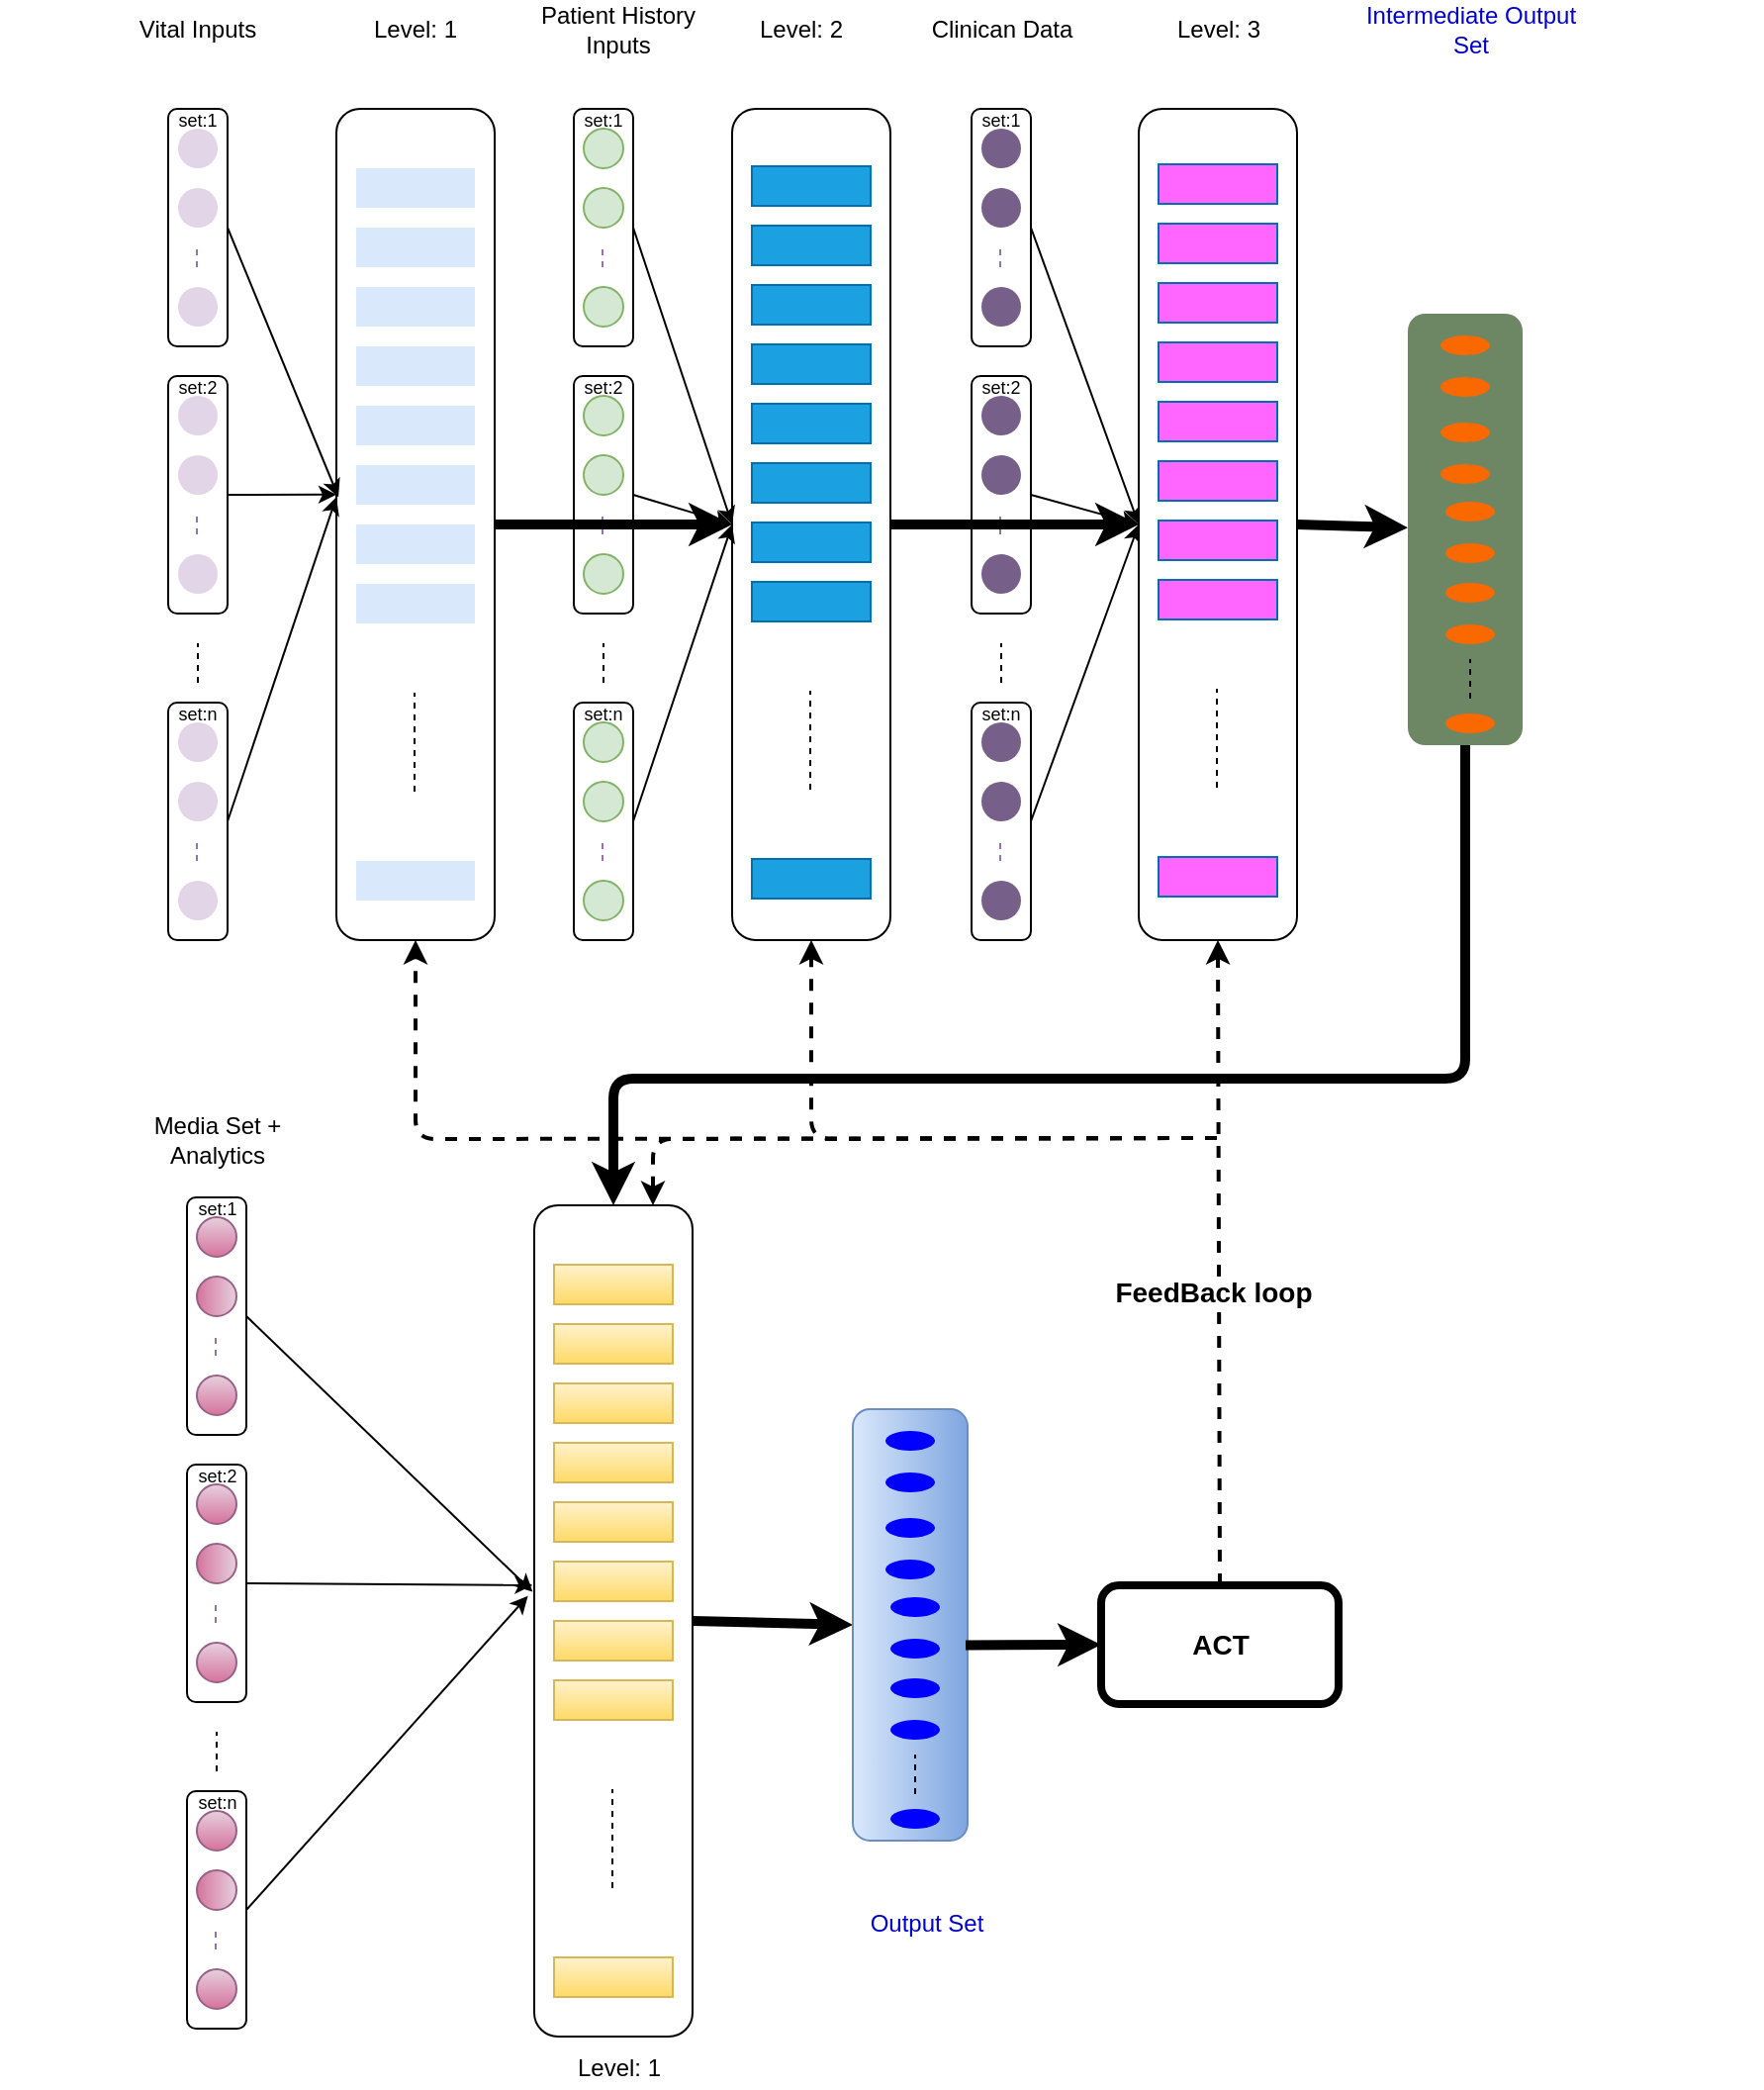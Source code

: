 <mxfile version="11.1.2" type="github"><diagram id="Q8PVnjtqNiiM21kBwYhI" name="Page-1"><mxGraphModel dx="2080" dy="985" grid="1" gridSize="10" guides="1" tooltips="1" connect="1" arrows="1" fold="1" page="1" pageScale="1" pageWidth="850" pageHeight="1100" math="0" shadow="0"><root><mxCell id="0"/><mxCell id="1" parent="0"/><mxCell id="SWEch98VDfbvVn5p0L-L-8" value="" style="group" parent="1" vertex="1" connectable="0"><mxGeometry x="-25" y="110" width="120" height="100" as="geometry"/></mxCell><mxCell id="SWEch98VDfbvVn5p0L-L-7" value="" style="rounded=1;whiteSpace=wrap;html=1;rotation=90;" parent="SWEch98VDfbvVn5p0L-L-8" vertex="1"><mxGeometry y="35" width="120" height="30" as="geometry"/></mxCell><mxCell id="SWEch98VDfbvVn5p0L-L-1" value="" style="ellipse;whiteSpace=wrap;html=1;aspect=fixed;fillColor=#e1d5e7;strokeColor=none;" parent="SWEch98VDfbvVn5p0L-L-8" vertex="1"><mxGeometry x="50" width="20" height="20" as="geometry"/></mxCell><mxCell id="SWEch98VDfbvVn5p0L-L-4" value="" style="ellipse;whiteSpace=wrap;html=1;aspect=fixed;direction=south;fillColor=#e1d5e7;strokeColor=none;" parent="SWEch98VDfbvVn5p0L-L-8" vertex="1"><mxGeometry x="50" y="30" width="20" height="20" as="geometry"/></mxCell><mxCell id="SWEch98VDfbvVn5p0L-L-5" value="" style="ellipse;whiteSpace=wrap;html=1;aspect=fixed;fillColor=#e1d5e7;strokeColor=none;" parent="SWEch98VDfbvVn5p0L-L-8" vertex="1"><mxGeometry x="50" y="80" width="20" height="20" as="geometry"/></mxCell><mxCell id="SWEch98VDfbvVn5p0L-L-6" value="" style="endArrow=none;dashed=1;html=1;fillColor=#e1d5e7;strokeColor=#9673a6;" parent="SWEch98VDfbvVn5p0L-L-8" edge="1"><mxGeometry width="50" height="50" relative="1" as="geometry"><mxPoint x="59.5" y="70" as="sourcePoint"/><mxPoint x="59.5" y="60" as="targetPoint"/></mxGeometry></mxCell><mxCell id="SWEch98VDfbvVn5p0L-L-9" value="" style="group" parent="1" vertex="1" connectable="0"><mxGeometry x="-25" y="245" width="120" height="100" as="geometry"/></mxCell><mxCell id="SWEch98VDfbvVn5p0L-L-10" value="" style="rounded=1;whiteSpace=wrap;html=1;rotation=90;" parent="SWEch98VDfbvVn5p0L-L-9" vertex="1"><mxGeometry y="35" width="120" height="30" as="geometry"/></mxCell><mxCell id="SWEch98VDfbvVn5p0L-L-11" value="" style="ellipse;whiteSpace=wrap;html=1;aspect=fixed;fillColor=#e1d5e7;strokeColor=none;" parent="SWEch98VDfbvVn5p0L-L-9" vertex="1"><mxGeometry x="50" width="20" height="20" as="geometry"/></mxCell><mxCell id="SWEch98VDfbvVn5p0L-L-12" value="" style="ellipse;whiteSpace=wrap;html=1;aspect=fixed;direction=south;fillColor=#e1d5e7;strokeColor=none;" parent="SWEch98VDfbvVn5p0L-L-9" vertex="1"><mxGeometry x="50" y="30" width="20" height="20" as="geometry"/></mxCell><mxCell id="SWEch98VDfbvVn5p0L-L-13" value="" style="ellipse;whiteSpace=wrap;html=1;aspect=fixed;fillColor=#e1d5e7;strokeColor=none;" parent="SWEch98VDfbvVn5p0L-L-9" vertex="1"><mxGeometry x="50" y="80" width="20" height="20" as="geometry"/></mxCell><mxCell id="SWEch98VDfbvVn5p0L-L-14" value="" style="endArrow=none;dashed=1;html=1;fillColor=#e1d5e7;strokeColor=#9673a6;" parent="SWEch98VDfbvVn5p0L-L-9" edge="1"><mxGeometry width="50" height="50" relative="1" as="geometry"><mxPoint x="59.5" y="70" as="sourcePoint"/><mxPoint x="59.5" y="60" as="targetPoint"/></mxGeometry></mxCell><mxCell id="SWEch98VDfbvVn5p0L-L-15" value="" style="group" parent="1" vertex="1" connectable="0"><mxGeometry x="-25" y="410" width="120" height="100" as="geometry"/></mxCell><mxCell id="SWEch98VDfbvVn5p0L-L-16" value="" style="rounded=1;whiteSpace=wrap;html=1;rotation=90;" parent="SWEch98VDfbvVn5p0L-L-15" vertex="1"><mxGeometry y="35" width="120" height="30" as="geometry"/></mxCell><mxCell id="SWEch98VDfbvVn5p0L-L-17" value="" style="ellipse;whiteSpace=wrap;html=1;aspect=fixed;fillColor=#e1d5e7;strokeColor=none;" parent="SWEch98VDfbvVn5p0L-L-15" vertex="1"><mxGeometry x="50" width="20" height="20" as="geometry"/></mxCell><mxCell id="SWEch98VDfbvVn5p0L-L-18" value="" style="ellipse;whiteSpace=wrap;html=1;aspect=fixed;direction=south;fillColor=#e1d5e7;strokeColor=none;" parent="SWEch98VDfbvVn5p0L-L-15" vertex="1"><mxGeometry x="50" y="30" width="20" height="20" as="geometry"/></mxCell><mxCell id="SWEch98VDfbvVn5p0L-L-19" value="" style="ellipse;whiteSpace=wrap;html=1;aspect=fixed;fillColor=#e1d5e7;strokeColor=none;" parent="SWEch98VDfbvVn5p0L-L-15" vertex="1"><mxGeometry x="50" y="80" width="20" height="20" as="geometry"/></mxCell><mxCell id="SWEch98VDfbvVn5p0L-L-20" value="" style="endArrow=none;dashed=1;html=1;fillColor=#e1d5e7;strokeColor=#9673a6;" parent="SWEch98VDfbvVn5p0L-L-15" edge="1"><mxGeometry width="50" height="50" relative="1" as="geometry"><mxPoint x="59.5" y="70" as="sourcePoint"/><mxPoint x="59.5" y="60" as="targetPoint"/></mxGeometry></mxCell><mxCell id="SWEch98VDfbvVn5p0L-L-32" value="&lt;font style=&quot;font-size: 9px&quot;&gt;set:n&lt;/font&gt;" style="text;html=1;strokeColor=none;fillColor=none;align=center;verticalAlign=middle;whiteSpace=wrap;rounded=0;" parent="SWEch98VDfbvVn5p0L-L-15" vertex="1"><mxGeometry x="55" y="-10" width="10" height="10" as="geometry"/></mxCell><mxCell id="SWEch98VDfbvVn5p0L-L-21" value="" style="endArrow=none;dashed=1;html=1;" parent="1" edge="1"><mxGeometry width="50" height="50" relative="1" as="geometry"><mxPoint x="35" y="390" as="sourcePoint"/><mxPoint x="35" y="370" as="targetPoint"/></mxGeometry></mxCell><mxCell id="SWEch98VDfbvVn5p0L-L-22" value="Vital Inputs" style="text;html=1;strokeColor=none;fillColor=none;align=center;verticalAlign=middle;whiteSpace=wrap;rounded=0;" parent="1" vertex="1"><mxGeometry y="50" width="70" height="20" as="geometry"/></mxCell><mxCell id="SWEch98VDfbvVn5p0L-L-24" value="&lt;font style=&quot;font-size: 9px&quot;&gt;set:1&lt;/font&gt;" style="text;html=1;strokeColor=none;fillColor=none;align=center;verticalAlign=middle;whiteSpace=wrap;rounded=0;" parent="1" vertex="1"><mxGeometry x="30" y="100" width="10" height="10" as="geometry"/></mxCell><mxCell id="SWEch98VDfbvVn5p0L-L-25" value="&lt;font style=&quot;font-size: 9px&quot;&gt;set:2&lt;/font&gt;" style="text;html=1;strokeColor=none;fillColor=none;align=center;verticalAlign=middle;whiteSpace=wrap;rounded=0;" parent="1" vertex="1"><mxGeometry x="30" y="235" width="10" height="10" as="geometry"/></mxCell><mxCell id="SWEch98VDfbvVn5p0L-L-35" value="Level: 1" style="text;html=1;strokeColor=none;fillColor=none;align=center;verticalAlign=middle;whiteSpace=wrap;rounded=0;" parent="1" vertex="1"><mxGeometry x="110" y="50" width="70" height="20" as="geometry"/></mxCell><mxCell id="SWEch98VDfbvVn5p0L-L-58" value="" style="group" parent="1" vertex="1" connectable="0"><mxGeometry x="-65" y="130" width="420" height="380" as="geometry"/></mxCell><mxCell id="skee3l27E7uvlEKbi9-L-24" value="" style="group" vertex="1" connectable="0" parent="SWEch98VDfbvVn5p0L-L-58"><mxGeometry x="245" y="-30" width="120" height="410" as="geometry"/></mxCell><mxCell id="skee3l27E7uvlEKbi9-L-5" value="" style="rounded=1;whiteSpace=wrap;html=1;rotation=90;" vertex="1" parent="skee3l27E7uvlEKbi9-L-24"><mxGeometry y="45" width="120" height="30" as="geometry"/></mxCell><mxCell id="skee3l27E7uvlEKbi9-L-6" value="" style="ellipse;whiteSpace=wrap;html=1;aspect=fixed;fillColor=#d5e8d4;strokeColor=#82b366;" vertex="1" parent="skee3l27E7uvlEKbi9-L-24"><mxGeometry x="50" y="10" width="20" height="20" as="geometry"/></mxCell><mxCell id="skee3l27E7uvlEKbi9-L-7" value="" style="ellipse;whiteSpace=wrap;html=1;aspect=fixed;direction=south;fillColor=#d5e8d4;strokeColor=#82b366;" vertex="1" parent="skee3l27E7uvlEKbi9-L-24"><mxGeometry x="50" y="40" width="20" height="20" as="geometry"/></mxCell><mxCell id="skee3l27E7uvlEKbi9-L-8" value="" style="ellipse;whiteSpace=wrap;html=1;aspect=fixed;fillColor=#d5e8d4;strokeColor=#82b366;" vertex="1" parent="skee3l27E7uvlEKbi9-L-24"><mxGeometry x="50" y="90" width="20" height="20" as="geometry"/></mxCell><mxCell id="skee3l27E7uvlEKbi9-L-9" value="" style="endArrow=none;dashed=1;html=1;fillColor=#e1d5e7;strokeColor=#9673a6;" edge="1" parent="skee3l27E7uvlEKbi9-L-24"><mxGeometry width="50" height="50" relative="1" as="geometry"><mxPoint x="59.5" y="80" as="sourcePoint"/><mxPoint x="59.5" y="70" as="targetPoint"/></mxGeometry></mxCell><mxCell id="skee3l27E7uvlEKbi9-L-10" value="" style="rounded=1;whiteSpace=wrap;html=1;rotation=90;" vertex="1" parent="skee3l27E7uvlEKbi9-L-24"><mxGeometry y="180" width="120" height="30" as="geometry"/></mxCell><mxCell id="skee3l27E7uvlEKbi9-L-11" value="" style="ellipse;whiteSpace=wrap;html=1;aspect=fixed;fillColor=#d5e8d4;strokeColor=#82b366;" vertex="1" parent="skee3l27E7uvlEKbi9-L-24"><mxGeometry x="50" y="145" width="20" height="20" as="geometry"/></mxCell><mxCell id="skee3l27E7uvlEKbi9-L-12" value="" style="ellipse;whiteSpace=wrap;html=1;aspect=fixed;direction=south;fillColor=#d5e8d4;strokeColor=#82b366;" vertex="1" parent="skee3l27E7uvlEKbi9-L-24"><mxGeometry x="50" y="175" width="20" height="20" as="geometry"/></mxCell><mxCell id="skee3l27E7uvlEKbi9-L-13" value="" style="ellipse;whiteSpace=wrap;html=1;aspect=fixed;fillColor=#d5e8d4;strokeColor=#82b366;" vertex="1" parent="skee3l27E7uvlEKbi9-L-24"><mxGeometry x="50" y="225" width="20" height="20" as="geometry"/></mxCell><mxCell id="skee3l27E7uvlEKbi9-L-14" value="" style="endArrow=none;dashed=1;html=1;fillColor=#e1d5e7;strokeColor=#9673a6;" edge="1" parent="skee3l27E7uvlEKbi9-L-24"><mxGeometry width="50" height="50" relative="1" as="geometry"><mxPoint x="59.5" y="215" as="sourcePoint"/><mxPoint x="59.5" y="205" as="targetPoint"/></mxGeometry></mxCell><mxCell id="skee3l27E7uvlEKbi9-L-15" value="" style="rounded=1;whiteSpace=wrap;html=1;rotation=90;" vertex="1" parent="skee3l27E7uvlEKbi9-L-24"><mxGeometry y="345" width="120" height="30" as="geometry"/></mxCell><mxCell id="skee3l27E7uvlEKbi9-L-16" value="" style="ellipse;whiteSpace=wrap;html=1;aspect=fixed;fillColor=#d5e8d4;strokeColor=#82b366;" vertex="1" parent="skee3l27E7uvlEKbi9-L-24"><mxGeometry x="50" y="310" width="20" height="20" as="geometry"/></mxCell><mxCell id="skee3l27E7uvlEKbi9-L-17" value="" style="ellipse;whiteSpace=wrap;html=1;aspect=fixed;direction=south;fillColor=#d5e8d4;strokeColor=#82b366;" vertex="1" parent="skee3l27E7uvlEKbi9-L-24"><mxGeometry x="50" y="340" width="20" height="20" as="geometry"/></mxCell><mxCell id="skee3l27E7uvlEKbi9-L-18" value="" style="ellipse;whiteSpace=wrap;html=1;aspect=fixed;fillColor=#d5e8d4;strokeColor=#82b366;" vertex="1" parent="skee3l27E7uvlEKbi9-L-24"><mxGeometry x="50" y="390" width="20" height="20" as="geometry"/></mxCell><mxCell id="skee3l27E7uvlEKbi9-L-19" value="" style="endArrow=none;dashed=1;html=1;fillColor=#e1d5e7;strokeColor=#9673a6;" edge="1" parent="skee3l27E7uvlEKbi9-L-24"><mxGeometry width="50" height="50" relative="1" as="geometry"><mxPoint x="59.5" y="380" as="sourcePoint"/><mxPoint x="59.5" y="370" as="targetPoint"/></mxGeometry></mxCell><mxCell id="skee3l27E7uvlEKbi9-L-20" value="&lt;font style=&quot;font-size: 9px&quot;&gt;set:n&lt;/font&gt;" style="text;html=1;strokeColor=none;fillColor=none;align=center;verticalAlign=middle;whiteSpace=wrap;rounded=0;" vertex="1" parent="skee3l27E7uvlEKbi9-L-24"><mxGeometry x="55" y="300" width="10" height="10" as="geometry"/></mxCell><mxCell id="skee3l27E7uvlEKbi9-L-21" value="" style="endArrow=none;dashed=1;html=1;" edge="1" parent="skee3l27E7uvlEKbi9-L-24"><mxGeometry width="50" height="50" relative="1" as="geometry"><mxPoint x="60" y="290" as="sourcePoint"/><mxPoint x="60" y="270" as="targetPoint"/></mxGeometry></mxCell><mxCell id="skee3l27E7uvlEKbi9-L-22" value="&lt;font style=&quot;font-size: 9px&quot;&gt;set:1&lt;/font&gt;" style="text;html=1;strokeColor=none;fillColor=none;align=center;verticalAlign=middle;whiteSpace=wrap;rounded=0;" vertex="1" parent="skee3l27E7uvlEKbi9-L-24"><mxGeometry x="55" width="10" height="10" as="geometry"/></mxCell><mxCell id="skee3l27E7uvlEKbi9-L-23" value="&lt;font style=&quot;font-size: 9px&quot;&gt;set:2&lt;/font&gt;" style="text;html=1;strokeColor=none;fillColor=none;align=center;verticalAlign=middle;whiteSpace=wrap;rounded=0;" vertex="1" parent="skee3l27E7uvlEKbi9-L-24"><mxGeometry x="55" y="135" width="10" height="10" as="geometry"/></mxCell><mxCell id="skee3l27E7uvlEKbi9-L-61" value="" style="group" vertex="1" connectable="0" parent="SWEch98VDfbvVn5p0L-L-58"><mxGeometry width="420" height="370" as="geometry"/></mxCell><mxCell id="SWEch98VDfbvVn5p0L-L-33" value="" style="rounded=1;whiteSpace=wrap;html=1;rotation=-90;" parent="skee3l27E7uvlEKbi9-L-61" vertex="1"><mxGeometry y="140" width="420" height="80" as="geometry"/></mxCell><mxCell id="SWEch98VDfbvVn5p0L-L-36" value="" style="rounded=0;whiteSpace=wrap;html=1;fillColor=#dae8fc;strokeColor=none;" parent="skee3l27E7uvlEKbi9-L-61" vertex="1"><mxGeometry x="180" width="60" height="20" as="geometry"/></mxCell><mxCell id="SWEch98VDfbvVn5p0L-L-39" value="" style="rounded=0;whiteSpace=wrap;html=1;fillColor=#dae8fc;strokeColor=none;" parent="skee3l27E7uvlEKbi9-L-61" vertex="1"><mxGeometry x="180" y="30" width="60" height="20" as="geometry"/></mxCell><mxCell id="SWEch98VDfbvVn5p0L-L-47" value="" style="rounded=0;whiteSpace=wrap;html=1;fillColor=#dae8fc;strokeColor=none;" parent="skee3l27E7uvlEKbi9-L-61" vertex="1"><mxGeometry x="180" y="60" width="60" height="20" as="geometry"/></mxCell><mxCell id="SWEch98VDfbvVn5p0L-L-48" value="" style="rounded=0;whiteSpace=wrap;html=1;fillColor=#dae8fc;strokeColor=none;" parent="skee3l27E7uvlEKbi9-L-61" vertex="1"><mxGeometry x="180" y="90" width="60" height="20" as="geometry"/></mxCell><mxCell id="SWEch98VDfbvVn5p0L-L-49" value="" style="rounded=0;whiteSpace=wrap;html=1;fillColor=#dae8fc;strokeColor=none;" parent="skee3l27E7uvlEKbi9-L-61" vertex="1"><mxGeometry x="180" y="120" width="60" height="20" as="geometry"/></mxCell><mxCell id="SWEch98VDfbvVn5p0L-L-50" value="" style="rounded=0;whiteSpace=wrap;html=1;fillColor=#dae8fc;strokeColor=none;" parent="skee3l27E7uvlEKbi9-L-61" vertex="1"><mxGeometry x="180" y="150" width="60" height="20" as="geometry"/></mxCell><mxCell id="SWEch98VDfbvVn5p0L-L-51" value="" style="rounded=0;whiteSpace=wrap;html=1;fillColor=#dae8fc;strokeColor=none;" parent="skee3l27E7uvlEKbi9-L-61" vertex="1"><mxGeometry x="180" y="180" width="60" height="20" as="geometry"/></mxCell><mxCell id="SWEch98VDfbvVn5p0L-L-52" value="" style="rounded=0;whiteSpace=wrap;html=1;fillColor=#dae8fc;strokeColor=none;" parent="skee3l27E7uvlEKbi9-L-61" vertex="1"><mxGeometry x="180" y="210" width="60" height="20" as="geometry"/></mxCell><mxCell id="SWEch98VDfbvVn5p0L-L-53" value="" style="rounded=0;whiteSpace=wrap;html=1;fillColor=#dae8fc;strokeColor=none;" parent="skee3l27E7uvlEKbi9-L-61" vertex="1"><mxGeometry x="180" y="350" width="60" height="20" as="geometry"/></mxCell><mxCell id="SWEch98VDfbvVn5p0L-L-57" value="" style="endArrow=none;dashed=1;html=1;" parent="skee3l27E7uvlEKbi9-L-61" edge="1"><mxGeometry width="50" height="50" relative="1" as="geometry"><mxPoint x="209.5" y="315" as="sourcePoint"/><mxPoint x="209.5" y="265" as="targetPoint"/></mxGeometry></mxCell><mxCell id="skee3l27E7uvlEKbi9-L-2" style="rounded=0;orthogonalLoop=1;jettySize=auto;html=1;exitX=0.5;exitY=0;exitDx=0;exitDy=0;entryX=0.533;entryY=0.013;entryDx=0;entryDy=0;entryPerimeter=0;" edge="1" parent="1" source="SWEch98VDfbvVn5p0L-L-7" target="SWEch98VDfbvVn5p0L-L-33"><mxGeometry relative="1" as="geometry"/></mxCell><mxCell id="skee3l27E7uvlEKbi9-L-3" value="" style="endArrow=classic;html=1;exitX=0.5;exitY=0;exitDx=0;exitDy=0;entryX=0.536;entryY=0;entryDx=0;entryDy=0;entryPerimeter=0;" edge="1" parent="1" source="SWEch98VDfbvVn5p0L-L-10" target="SWEch98VDfbvVn5p0L-L-33"><mxGeometry width="50" height="50" relative="1" as="geometry"><mxPoint x="-65" y="590" as="sourcePoint"/><mxPoint x="-15" y="540" as="targetPoint"/></mxGeometry></mxCell><mxCell id="skee3l27E7uvlEKbi9-L-4" value="" style="endArrow=classic;html=1;exitX=0.5;exitY=0;exitDx=0;exitDy=0;entryX=0.533;entryY=0;entryDx=0;entryDy=0;entryPerimeter=0;" edge="1" parent="1" source="SWEch98VDfbvVn5p0L-L-16" target="SWEch98VDfbvVn5p0L-L-33"><mxGeometry width="50" height="50" relative="1" as="geometry"><mxPoint x="-65" y="590" as="sourcePoint"/><mxPoint x="-15" y="540" as="targetPoint"/></mxGeometry></mxCell><mxCell id="skee3l27E7uvlEKbi9-L-25" value="Patient History Inputs" style="text;html=1;strokeColor=none;fillColor=none;align=center;verticalAlign=middle;whiteSpace=wrap;rounded=0;" vertex="1" parent="1"><mxGeometry x="190" y="50" width="115" height="20" as="geometry"/></mxCell><mxCell id="skee3l27E7uvlEKbi9-L-62" value="" style="group" vertex="1" connectable="0" parent="1"><mxGeometry x="135" y="129" width="420" height="381" as="geometry"/></mxCell><mxCell id="skee3l27E7uvlEKbi9-L-63" value="" style="rounded=1;whiteSpace=wrap;html=1;rotation=-90;" vertex="1" parent="skee3l27E7uvlEKbi9-L-62"><mxGeometry y="141" width="420" height="80" as="geometry"/></mxCell><mxCell id="skee3l27E7uvlEKbi9-L-64" value="" style="rounded=0;whiteSpace=wrap;html=1;fillColor=#1ba1e2;strokeColor=#006EAF;fontColor=#ffffff;" vertex="1" parent="skee3l27E7uvlEKbi9-L-62"><mxGeometry x="180" width="60" height="20" as="geometry"/></mxCell><mxCell id="skee3l27E7uvlEKbi9-L-65" value="" style="rounded=0;whiteSpace=wrap;html=1;fillColor=#1ba1e2;strokeColor=#006EAF;fontColor=#ffffff;" vertex="1" parent="skee3l27E7uvlEKbi9-L-62"><mxGeometry x="180" y="30" width="60" height="20" as="geometry"/></mxCell><mxCell id="skee3l27E7uvlEKbi9-L-66" value="" style="rounded=0;whiteSpace=wrap;html=1;fillColor=#1ba1e2;strokeColor=#006EAF;fontColor=#ffffff;" vertex="1" parent="skee3l27E7uvlEKbi9-L-62"><mxGeometry x="180" y="60" width="60" height="20" as="geometry"/></mxCell><mxCell id="skee3l27E7uvlEKbi9-L-67" value="" style="rounded=0;whiteSpace=wrap;html=1;fillColor=#1ba1e2;strokeColor=#006EAF;fontColor=#ffffff;" vertex="1" parent="skee3l27E7uvlEKbi9-L-62"><mxGeometry x="180" y="90" width="60" height="20" as="geometry"/></mxCell><mxCell id="skee3l27E7uvlEKbi9-L-68" value="" style="rounded=0;whiteSpace=wrap;html=1;fillColor=#1ba1e2;strokeColor=#006EAF;fontColor=#ffffff;" vertex="1" parent="skee3l27E7uvlEKbi9-L-62"><mxGeometry x="180" y="120" width="60" height="20" as="geometry"/></mxCell><mxCell id="skee3l27E7uvlEKbi9-L-69" value="" style="rounded=0;whiteSpace=wrap;html=1;fillColor=#1ba1e2;strokeColor=#006EAF;fontColor=#ffffff;" vertex="1" parent="skee3l27E7uvlEKbi9-L-62"><mxGeometry x="180" y="150" width="60" height="20" as="geometry"/></mxCell><mxCell id="skee3l27E7uvlEKbi9-L-70" value="" style="rounded=0;whiteSpace=wrap;html=1;fillColor=#1ba1e2;strokeColor=#006EAF;fontColor=#ffffff;" vertex="1" parent="skee3l27E7uvlEKbi9-L-62"><mxGeometry x="180" y="180" width="60" height="20" as="geometry"/></mxCell><mxCell id="skee3l27E7uvlEKbi9-L-71" value="" style="rounded=0;whiteSpace=wrap;html=1;fillColor=#1ba1e2;strokeColor=#006EAF;fontColor=#ffffff;" vertex="1" parent="skee3l27E7uvlEKbi9-L-62"><mxGeometry x="180" y="210" width="60" height="20" as="geometry"/></mxCell><mxCell id="skee3l27E7uvlEKbi9-L-72" value="" style="rounded=0;whiteSpace=wrap;html=1;fillColor=#1ba1e2;strokeColor=#006EAF;fontColor=#ffffff;" vertex="1" parent="skee3l27E7uvlEKbi9-L-62"><mxGeometry x="180" y="350" width="60" height="20" as="geometry"/></mxCell><mxCell id="skee3l27E7uvlEKbi9-L-73" value="" style="endArrow=none;dashed=1;html=1;" edge="1" parent="skee3l27E7uvlEKbi9-L-62"><mxGeometry width="50" height="50" relative="1" as="geometry"><mxPoint x="209.5" y="315" as="sourcePoint"/><mxPoint x="209.5" y="265" as="targetPoint"/></mxGeometry></mxCell><mxCell id="skee3l27E7uvlEKbi9-L-145" value="" style="group" vertex="1" connectable="0" parent="skee3l27E7uvlEKbi9-L-62"><mxGeometry x="246" y="-29" width="120" height="410" as="geometry"/></mxCell><mxCell id="skee3l27E7uvlEKbi9-L-146" value="" style="rounded=1;whiteSpace=wrap;html=1;rotation=90;" vertex="1" parent="skee3l27E7uvlEKbi9-L-145"><mxGeometry y="45" width="120" height="30" as="geometry"/></mxCell><mxCell id="skee3l27E7uvlEKbi9-L-147" value="" style="ellipse;whiteSpace=wrap;html=1;aspect=fixed;fillColor=#76608a;strokeColor=none;fontColor=#ffffff;" vertex="1" parent="skee3l27E7uvlEKbi9-L-145"><mxGeometry x="50" y="10" width="20" height="20" as="geometry"/></mxCell><mxCell id="skee3l27E7uvlEKbi9-L-148" value="" style="ellipse;whiteSpace=wrap;html=1;aspect=fixed;direction=south;fillColor=#76608a;strokeColor=none;fontColor=#ffffff;" vertex="1" parent="skee3l27E7uvlEKbi9-L-145"><mxGeometry x="50" y="40" width="20" height="20" as="geometry"/></mxCell><mxCell id="skee3l27E7uvlEKbi9-L-149" value="" style="ellipse;whiteSpace=wrap;html=1;aspect=fixed;fillColor=#76608a;strokeColor=none;fontColor=#ffffff;" vertex="1" parent="skee3l27E7uvlEKbi9-L-145"><mxGeometry x="50" y="90" width="20" height="20" as="geometry"/></mxCell><mxCell id="skee3l27E7uvlEKbi9-L-150" value="" style="endArrow=none;dashed=1;html=1;fillColor=#e1d5e7;strokeColor=#9673a6;" edge="1" parent="skee3l27E7uvlEKbi9-L-145"><mxGeometry width="50" height="50" relative="1" as="geometry"><mxPoint x="59.5" y="80" as="sourcePoint"/><mxPoint x="59.5" y="70" as="targetPoint"/></mxGeometry></mxCell><mxCell id="skee3l27E7uvlEKbi9-L-151" value="" style="rounded=1;whiteSpace=wrap;html=1;rotation=90;" vertex="1" parent="skee3l27E7uvlEKbi9-L-145"><mxGeometry y="180" width="120" height="30" as="geometry"/></mxCell><mxCell id="skee3l27E7uvlEKbi9-L-152" value="" style="ellipse;whiteSpace=wrap;html=1;aspect=fixed;fillColor=#76608a;strokeColor=none;fontColor=#ffffff;" vertex="1" parent="skee3l27E7uvlEKbi9-L-145"><mxGeometry x="50" y="145" width="20" height="20" as="geometry"/></mxCell><mxCell id="skee3l27E7uvlEKbi9-L-153" value="" style="ellipse;whiteSpace=wrap;html=1;aspect=fixed;direction=south;fillColor=#76608a;strokeColor=none;fontColor=#ffffff;" vertex="1" parent="skee3l27E7uvlEKbi9-L-145"><mxGeometry x="50" y="175" width="20" height="20" as="geometry"/></mxCell><mxCell id="skee3l27E7uvlEKbi9-L-154" value="" style="ellipse;whiteSpace=wrap;html=1;aspect=fixed;fillColor=#76608a;strokeColor=none;fontColor=#ffffff;" vertex="1" parent="skee3l27E7uvlEKbi9-L-145"><mxGeometry x="50" y="225" width="20" height="20" as="geometry"/></mxCell><mxCell id="skee3l27E7uvlEKbi9-L-155" value="" style="endArrow=none;dashed=1;html=1;fillColor=#e1d5e7;strokeColor=#9673a6;" edge="1" parent="skee3l27E7uvlEKbi9-L-145"><mxGeometry width="50" height="50" relative="1" as="geometry"><mxPoint x="59.5" y="215" as="sourcePoint"/><mxPoint x="59.5" y="205" as="targetPoint"/></mxGeometry></mxCell><mxCell id="skee3l27E7uvlEKbi9-L-156" value="" style="rounded=1;whiteSpace=wrap;html=1;rotation=90;" vertex="1" parent="skee3l27E7uvlEKbi9-L-145"><mxGeometry y="345" width="120" height="30" as="geometry"/></mxCell><mxCell id="skee3l27E7uvlEKbi9-L-157" value="" style="ellipse;whiteSpace=wrap;html=1;aspect=fixed;fillColor=#76608a;strokeColor=none;fontColor=#ffffff;" vertex="1" parent="skee3l27E7uvlEKbi9-L-145"><mxGeometry x="50" y="310" width="20" height="20" as="geometry"/></mxCell><mxCell id="skee3l27E7uvlEKbi9-L-158" value="" style="ellipse;whiteSpace=wrap;html=1;aspect=fixed;direction=south;fillColor=#76608a;strokeColor=none;fontColor=#ffffff;" vertex="1" parent="skee3l27E7uvlEKbi9-L-145"><mxGeometry x="50" y="340" width="20" height="20" as="geometry"/></mxCell><mxCell id="skee3l27E7uvlEKbi9-L-159" value="" style="ellipse;whiteSpace=wrap;html=1;aspect=fixed;fillColor=#76608a;strokeColor=none;fontColor=#ffffff;" vertex="1" parent="skee3l27E7uvlEKbi9-L-145"><mxGeometry x="50" y="390" width="20" height="20" as="geometry"/></mxCell><mxCell id="skee3l27E7uvlEKbi9-L-160" value="" style="endArrow=none;dashed=1;html=1;fillColor=#e1d5e7;strokeColor=#9673a6;" edge="1" parent="skee3l27E7uvlEKbi9-L-145"><mxGeometry width="50" height="50" relative="1" as="geometry"><mxPoint x="59.5" y="380" as="sourcePoint"/><mxPoint x="59.5" y="370" as="targetPoint"/></mxGeometry></mxCell><mxCell id="skee3l27E7uvlEKbi9-L-161" value="&lt;font style=&quot;font-size: 9px&quot;&gt;set:n&lt;/font&gt;" style="text;html=1;strokeColor=none;fillColor=none;align=center;verticalAlign=middle;whiteSpace=wrap;rounded=0;" vertex="1" parent="skee3l27E7uvlEKbi9-L-145"><mxGeometry x="55" y="300" width="10" height="10" as="geometry"/></mxCell><mxCell id="skee3l27E7uvlEKbi9-L-162" value="" style="endArrow=none;dashed=1;html=1;" edge="1" parent="skee3l27E7uvlEKbi9-L-145"><mxGeometry width="50" height="50" relative="1" as="geometry"><mxPoint x="60" y="290" as="sourcePoint"/><mxPoint x="60" y="270" as="targetPoint"/></mxGeometry></mxCell><mxCell id="skee3l27E7uvlEKbi9-L-163" value="&lt;font style=&quot;font-size: 9px&quot;&gt;set:1&lt;/font&gt;" style="text;html=1;strokeColor=none;fillColor=none;align=center;verticalAlign=middle;whiteSpace=wrap;rounded=0;" vertex="1" parent="skee3l27E7uvlEKbi9-L-145"><mxGeometry x="55" width="10" height="10" as="geometry"/></mxCell><mxCell id="skee3l27E7uvlEKbi9-L-164" value="&lt;font style=&quot;font-size: 9px&quot;&gt;set:2&lt;/font&gt;" style="text;html=1;strokeColor=none;fillColor=none;align=center;verticalAlign=middle;whiteSpace=wrap;rounded=0;" vertex="1" parent="skee3l27E7uvlEKbi9-L-145"><mxGeometry x="55" y="135" width="10" height="10" as="geometry"/></mxCell><mxCell id="skee3l27E7uvlEKbi9-L-74" value="" style="endArrow=classic;html=1;exitX=0.5;exitY=1;exitDx=0;exitDy=0;entryX=0.5;entryY=0;entryDx=0;entryDy=0;strokeWidth=5;" edge="1" parent="1" source="SWEch98VDfbvVn5p0L-L-33" target="skee3l27E7uvlEKbi9-L-63"><mxGeometry width="50" height="50" relative="1" as="geometry"><mxPoint x="-35" y="590" as="sourcePoint"/><mxPoint x="15" y="540" as="targetPoint"/></mxGeometry></mxCell><mxCell id="skee3l27E7uvlEKbi9-L-75" value="" style="endArrow=classic;html=1;strokeWidth=1;exitX=0.5;exitY=0;exitDx=0;exitDy=0;entryX=0.5;entryY=0;entryDx=0;entryDy=0;" edge="1" parent="1" source="skee3l27E7uvlEKbi9-L-5" target="skee3l27E7uvlEKbi9-L-63"><mxGeometry width="50" height="50" relative="1" as="geometry"><mxPoint x="-35" y="590" as="sourcePoint"/><mxPoint x="15" y="540" as="targetPoint"/></mxGeometry></mxCell><mxCell id="skee3l27E7uvlEKbi9-L-76" value="" style="endArrow=classic;html=1;strokeWidth=1;exitX=0.5;exitY=0;exitDx=0;exitDy=0;entryX=0.5;entryY=0;entryDx=0;entryDy=0;" edge="1" parent="1" source="skee3l27E7uvlEKbi9-L-10" target="skee3l27E7uvlEKbi9-L-63"><mxGeometry width="50" height="50" relative="1" as="geometry"><mxPoint x="-35" y="590" as="sourcePoint"/><mxPoint x="15" y="540" as="targetPoint"/></mxGeometry></mxCell><mxCell id="skee3l27E7uvlEKbi9-L-77" value="" style="endArrow=classic;html=1;strokeWidth=1;exitX=0.5;exitY=0;exitDx=0;exitDy=0;entryX=0.5;entryY=0;entryDx=0;entryDy=0;" edge="1" parent="1" source="skee3l27E7uvlEKbi9-L-15" target="skee3l27E7uvlEKbi9-L-63"><mxGeometry width="50" height="50" relative="1" as="geometry"><mxPoint x="-35" y="590" as="sourcePoint"/><mxPoint x="15" y="540" as="targetPoint"/></mxGeometry></mxCell><mxCell id="skee3l27E7uvlEKbi9-L-78" value="Level: 2" style="text;html=1;strokeColor=none;fillColor=none;align=center;verticalAlign=middle;whiteSpace=wrap;rounded=0;" vertex="1" parent="1"><mxGeometry x="305" y="50" width="70" height="20" as="geometry"/></mxCell><mxCell id="skee3l27E7uvlEKbi9-L-165" value="Clinican Data" style="text;html=1;strokeColor=none;fillColor=none;align=center;verticalAlign=middle;whiteSpace=wrap;rounded=0;" vertex="1" parent="1"><mxGeometry x="383.5" y="50" width="115" height="20" as="geometry"/></mxCell><mxCell id="skee3l27E7uvlEKbi9-L-167" value="&lt;font color=&quot;#0000cc&quot;&gt;Intermediate Output Set&lt;/font&gt;" style="text;html=1;strokeColor=none;fillColor=none;align=center;verticalAlign=middle;whiteSpace=wrap;rounded=0;" vertex="1" parent="1"><mxGeometry x="620.5" y="50" width="115" height="20" as="geometry"/></mxCell><mxCell id="skee3l27E7uvlEKbi9-L-169" value="" style="endArrow=classic;html=1;strokeWidth=1;exitX=0.5;exitY=0;exitDx=0;exitDy=0;entryX=0.5;entryY=0;entryDx=0;entryDy=0;" edge="1" parent="1" source="skee3l27E7uvlEKbi9-L-146" target="skee3l27E7uvlEKbi9-L-311"><mxGeometry width="50" height="50" relative="1" as="geometry"><mxPoint x="-35" y="590" as="sourcePoint"/><mxPoint x="15" y="540" as="targetPoint"/></mxGeometry></mxCell><mxCell id="skee3l27E7uvlEKbi9-L-170" value="" style="endArrow=classic;html=1;strokeWidth=1;exitX=0.5;exitY=0;exitDx=0;exitDy=0;entryX=0.5;entryY=0;entryDx=0;entryDy=0;" edge="1" parent="1" source="skee3l27E7uvlEKbi9-L-151" target="skee3l27E7uvlEKbi9-L-311"><mxGeometry width="50" height="50" relative="1" as="geometry"><mxPoint x="-35" y="590" as="sourcePoint"/><mxPoint x="15" y="540" as="targetPoint"/></mxGeometry></mxCell><mxCell id="skee3l27E7uvlEKbi9-L-171" value="" style="endArrow=classic;html=1;strokeWidth=1;exitX=0.5;exitY=0;exitDx=0;exitDy=0;entryX=0.5;entryY=0;entryDx=0;entryDy=0;" edge="1" parent="1" source="skee3l27E7uvlEKbi9-L-156" target="skee3l27E7uvlEKbi9-L-311"><mxGeometry width="50" height="50" relative="1" as="geometry"><mxPoint x="-35" y="590" as="sourcePoint"/><mxPoint x="15" y="540" as="targetPoint"/></mxGeometry></mxCell><mxCell id="skee3l27E7uvlEKbi9-L-172" value="" style="endArrow=classic;html=1;exitX=0.5;exitY=1;exitDx=0;exitDy=0;entryX=0.5;entryY=0;entryDx=0;entryDy=0;strokeWidth=5;" edge="1" parent="1" source="skee3l27E7uvlEKbi9-L-63" target="skee3l27E7uvlEKbi9-L-311"><mxGeometry width="50" height="50" relative="1" as="geometry"><mxPoint x="195" y="320" as="sourcePoint"/><mxPoint x="315" y="320" as="targetPoint"/></mxGeometry></mxCell><mxCell id="skee3l27E7uvlEKbi9-L-187" value="" style="rounded=1;whiteSpace=wrap;html=1;rotation=90;" vertex="1" parent="1"><mxGeometry x="-15.5" y="695" width="120" height="30" as="geometry"/></mxCell><mxCell id="skee3l27E7uvlEKbi9-L-188" value="" style="ellipse;whiteSpace=wrap;html=1;aspect=fixed;fillColor=#e6d0de;strokeColor=#996185;gradientColor=#d5739d;" vertex="1" parent="1"><mxGeometry x="34.5" y="660" width="20" height="20" as="geometry"/></mxCell><mxCell id="skee3l27E7uvlEKbi9-L-189" value="" style="ellipse;whiteSpace=wrap;html=1;aspect=fixed;direction=south;fillColor=#e6d0de;strokeColor=#996185;gradientColor=#d5739d;" vertex="1" parent="1"><mxGeometry x="34.5" y="690" width="20" height="20" as="geometry"/></mxCell><mxCell id="skee3l27E7uvlEKbi9-L-190" value="" style="ellipse;whiteSpace=wrap;html=1;aspect=fixed;fillColor=#e6d0de;strokeColor=#996185;gradientColor=#d5739d;" vertex="1" parent="1"><mxGeometry x="34.5" y="740" width="20" height="20" as="geometry"/></mxCell><mxCell id="skee3l27E7uvlEKbi9-L-191" value="" style="endArrow=none;dashed=1;html=1;fillColor=#e1d5e7;strokeColor=#9673a6;" edge="1" parent="1"><mxGeometry width="50" height="50" relative="1" as="geometry"><mxPoint x="44" y="730" as="sourcePoint"/><mxPoint x="44" y="720" as="targetPoint"/></mxGeometry></mxCell><mxCell id="skee3l27E7uvlEKbi9-L-192" value="" style="rounded=1;whiteSpace=wrap;html=1;rotation=90;" vertex="1" parent="1"><mxGeometry x="-15.5" y="830" width="120" height="30" as="geometry"/></mxCell><mxCell id="skee3l27E7uvlEKbi9-L-193" value="" style="ellipse;whiteSpace=wrap;html=1;aspect=fixed;fillColor=#e6d0de;strokeColor=#996185;gradientColor=#d5739d;" vertex="1" parent="1"><mxGeometry x="34.5" y="795" width="20" height="20" as="geometry"/></mxCell><mxCell id="skee3l27E7uvlEKbi9-L-194" value="" style="ellipse;whiteSpace=wrap;html=1;aspect=fixed;direction=south;fillColor=#e6d0de;strokeColor=#996185;gradientColor=#d5739d;" vertex="1" parent="1"><mxGeometry x="34.5" y="825" width="20" height="20" as="geometry"/></mxCell><mxCell id="skee3l27E7uvlEKbi9-L-195" value="" style="ellipse;whiteSpace=wrap;html=1;aspect=fixed;fillColor=#e6d0de;strokeColor=#996185;gradientColor=#d5739d;" vertex="1" parent="1"><mxGeometry x="34.5" y="875" width="20" height="20" as="geometry"/></mxCell><mxCell id="skee3l27E7uvlEKbi9-L-196" value="" style="endArrow=none;dashed=1;html=1;fillColor=#e1d5e7;strokeColor=#9673a6;" edge="1" parent="1"><mxGeometry width="50" height="50" relative="1" as="geometry"><mxPoint x="44" y="865" as="sourcePoint"/><mxPoint x="44" y="855" as="targetPoint"/></mxGeometry></mxCell><mxCell id="skee3l27E7uvlEKbi9-L-197" value="" style="rounded=1;whiteSpace=wrap;html=1;rotation=90;" vertex="1" parent="1"><mxGeometry x="-15.5" y="995" width="120" height="30" as="geometry"/></mxCell><mxCell id="skee3l27E7uvlEKbi9-L-198" value="" style="ellipse;whiteSpace=wrap;html=1;aspect=fixed;fillColor=#e6d0de;strokeColor=#996185;gradientColor=#d5739d;" vertex="1" parent="1"><mxGeometry x="34.5" y="960" width="20" height="20" as="geometry"/></mxCell><mxCell id="skee3l27E7uvlEKbi9-L-199" value="" style="ellipse;whiteSpace=wrap;html=1;aspect=fixed;direction=south;fillColor=#e6d0de;strokeColor=#996185;gradientColor=#d5739d;" vertex="1" parent="1"><mxGeometry x="34.5" y="990" width="20" height="20" as="geometry"/></mxCell><mxCell id="skee3l27E7uvlEKbi9-L-200" value="" style="ellipse;whiteSpace=wrap;html=1;aspect=fixed;fillColor=#e6d0de;strokeColor=#996185;gradientColor=#d5739d;" vertex="1" parent="1"><mxGeometry x="34.5" y="1040" width="20" height="20" as="geometry"/></mxCell><mxCell id="skee3l27E7uvlEKbi9-L-201" value="" style="endArrow=none;dashed=1;html=1;fillColor=#e1d5e7;strokeColor=#9673a6;" edge="1" parent="1"><mxGeometry width="50" height="50" relative="1" as="geometry"><mxPoint x="44" y="1030" as="sourcePoint"/><mxPoint x="44" y="1020" as="targetPoint"/></mxGeometry></mxCell><mxCell id="skee3l27E7uvlEKbi9-L-202" value="&lt;font style=&quot;font-size: 9px&quot;&gt;set:n&lt;/font&gt;" style="text;html=1;strokeColor=none;fillColor=none;align=center;verticalAlign=middle;whiteSpace=wrap;rounded=0;" vertex="1" parent="1"><mxGeometry x="39.5" y="950" width="10" height="10" as="geometry"/></mxCell><mxCell id="skee3l27E7uvlEKbi9-L-203" value="" style="endArrow=none;dashed=1;html=1;" edge="1" parent="1"><mxGeometry width="50" height="50" relative="1" as="geometry"><mxPoint x="44.5" y="940" as="sourcePoint"/><mxPoint x="44.5" y="920" as="targetPoint"/></mxGeometry></mxCell><mxCell id="skee3l27E7uvlEKbi9-L-204" value="&lt;font style=&quot;font-size: 9px&quot;&gt;set:1&lt;/font&gt;" style="text;html=1;strokeColor=none;fillColor=none;align=center;verticalAlign=middle;whiteSpace=wrap;rounded=0;" vertex="1" parent="1"><mxGeometry x="39.5" y="650" width="10" height="10" as="geometry"/></mxCell><mxCell id="skee3l27E7uvlEKbi9-L-205" value="&lt;font style=&quot;font-size: 9px&quot;&gt;set:2&lt;/font&gt;" style="text;html=1;strokeColor=none;fillColor=none;align=center;verticalAlign=middle;whiteSpace=wrap;rounded=0;" vertex="1" parent="1"><mxGeometry x="39.5" y="785" width="10" height="10" as="geometry"/></mxCell><mxCell id="skee3l27E7uvlEKbi9-L-206" value="Media Set +&lt;br&gt;Analytics" style="text;html=1;strokeColor=none;fillColor=none;align=center;verticalAlign=middle;whiteSpace=wrap;rounded=0;" vertex="1" parent="1"><mxGeometry x="9.5" y="611.143" width="70" height="20" as="geometry"/></mxCell><mxCell id="skee3l27E7uvlEKbi9-L-240" value="" style="group" vertex="1" connectable="0" parent="1"><mxGeometry x="35" y="684" width="420" height="370" as="geometry"/></mxCell><mxCell id="skee3l27E7uvlEKbi9-L-241" value="" style="rounded=1;whiteSpace=wrap;html=1;rotation=-90;" vertex="1" parent="skee3l27E7uvlEKbi9-L-240"><mxGeometry y="140" width="420" height="80" as="geometry"/></mxCell><mxCell id="skee3l27E7uvlEKbi9-L-242" value="" style="rounded=0;whiteSpace=wrap;html=1;fillColor=#fff2cc;strokeColor=#d6b656;gradientColor=#ffd966;" vertex="1" parent="skee3l27E7uvlEKbi9-L-240"><mxGeometry x="180" width="60" height="20" as="geometry"/></mxCell><mxCell id="skee3l27E7uvlEKbi9-L-243" value="" style="rounded=0;whiteSpace=wrap;html=1;fillColor=#fff2cc;strokeColor=#d6b656;gradientColor=#ffd966;" vertex="1" parent="skee3l27E7uvlEKbi9-L-240"><mxGeometry x="180" y="30" width="60" height="20" as="geometry"/></mxCell><mxCell id="skee3l27E7uvlEKbi9-L-244" value="" style="rounded=0;whiteSpace=wrap;html=1;fillColor=#fff2cc;strokeColor=#d6b656;gradientColor=#ffd966;" vertex="1" parent="skee3l27E7uvlEKbi9-L-240"><mxGeometry x="180" y="60" width="60" height="20" as="geometry"/></mxCell><mxCell id="skee3l27E7uvlEKbi9-L-245" value="" style="rounded=0;whiteSpace=wrap;html=1;fillColor=#fff2cc;strokeColor=#d6b656;gradientColor=#ffd966;" vertex="1" parent="skee3l27E7uvlEKbi9-L-240"><mxGeometry x="180" y="90" width="60" height="20" as="geometry"/></mxCell><mxCell id="skee3l27E7uvlEKbi9-L-246" value="" style="rounded=0;whiteSpace=wrap;html=1;fillColor=#fff2cc;strokeColor=#d6b656;gradientColor=#ffd966;" vertex="1" parent="skee3l27E7uvlEKbi9-L-240"><mxGeometry x="180" y="120" width="60" height="20" as="geometry"/></mxCell><mxCell id="skee3l27E7uvlEKbi9-L-247" value="" style="rounded=0;whiteSpace=wrap;html=1;fillColor=#fff2cc;strokeColor=#d6b656;gradientColor=#ffd966;" vertex="1" parent="skee3l27E7uvlEKbi9-L-240"><mxGeometry x="180" y="150" width="60" height="20" as="geometry"/></mxCell><mxCell id="skee3l27E7uvlEKbi9-L-248" value="" style="rounded=0;whiteSpace=wrap;html=1;fillColor=#fff2cc;strokeColor=#d6b656;gradientColor=#ffd966;" vertex="1" parent="skee3l27E7uvlEKbi9-L-240"><mxGeometry x="180" y="180" width="60" height="20" as="geometry"/></mxCell><mxCell id="skee3l27E7uvlEKbi9-L-249" value="" style="rounded=0;whiteSpace=wrap;html=1;fillColor=#fff2cc;strokeColor=#d6b656;gradientColor=#ffd966;" vertex="1" parent="skee3l27E7uvlEKbi9-L-240"><mxGeometry x="180" y="210" width="60" height="20" as="geometry"/></mxCell><mxCell id="skee3l27E7uvlEKbi9-L-250" value="" style="rounded=0;whiteSpace=wrap;html=1;fillColor=#fff2cc;strokeColor=#d6b656;gradientColor=#ffd966;" vertex="1" parent="skee3l27E7uvlEKbi9-L-240"><mxGeometry x="180" y="350" width="60" height="20" as="geometry"/></mxCell><mxCell id="skee3l27E7uvlEKbi9-L-251" value="" style="endArrow=none;dashed=1;html=1;" edge="1" parent="skee3l27E7uvlEKbi9-L-240"><mxGeometry width="50" height="50" relative="1" as="geometry"><mxPoint x="209.5" y="315" as="sourcePoint"/><mxPoint x="209.5" y="265" as="targetPoint"/></mxGeometry></mxCell><mxCell id="skee3l27E7uvlEKbi9-L-252" value="" style="endArrow=classic;html=1;strokeWidth=1;exitX=0.5;exitY=0;exitDx=0;exitDy=0;entryX=0.535;entryY=-0.01;entryDx=0;entryDy=0;entryPerimeter=0;" edge="1" parent="1" source="skee3l27E7uvlEKbi9-L-187" target="skee3l27E7uvlEKbi9-L-241"><mxGeometry width="50" height="50" relative="1" as="geometry"><mxPoint x="-60" y="1140" as="sourcePoint"/><mxPoint x="-10" y="1090" as="targetPoint"/></mxGeometry></mxCell><mxCell id="skee3l27E7uvlEKbi9-L-253" value="" style="endArrow=classic;html=1;strokeWidth=1;exitX=0.5;exitY=0;exitDx=0;exitDy=0;entryX=0.543;entryY=-0.01;entryDx=0;entryDy=0;entryPerimeter=0;" edge="1" parent="1" source="skee3l27E7uvlEKbi9-L-192" target="skee3l27E7uvlEKbi9-L-241"><mxGeometry width="50" height="50" relative="1" as="geometry"><mxPoint x="-60" y="1140" as="sourcePoint"/><mxPoint x="-10" y="1090" as="targetPoint"/></mxGeometry></mxCell><mxCell id="skee3l27E7uvlEKbi9-L-254" value="" style="endArrow=classic;html=1;strokeWidth=1;exitX=0.5;exitY=0;exitDx=0;exitDy=0;entryX=0.53;entryY=-0.04;entryDx=0;entryDy=0;entryPerimeter=0;" edge="1" parent="1" source="skee3l27E7uvlEKbi9-L-197" target="skee3l27E7uvlEKbi9-L-241"><mxGeometry width="50" height="50" relative="1" as="geometry"><mxPoint x="-60" y="1150" as="sourcePoint"/><mxPoint x="-10" y="1100" as="targetPoint"/></mxGeometry></mxCell><mxCell id="skee3l27E7uvlEKbi9-L-255" value="Level: 1" style="text;html=1;strokeColor=none;fillColor=none;align=center;verticalAlign=middle;whiteSpace=wrap;rounded=0;" vertex="1" parent="1"><mxGeometry x="212.5" y="1080" width="70" height="20" as="geometry"/></mxCell><mxCell id="skee3l27E7uvlEKbi9-L-256" value="" style="endArrow=classic;html=1;strokeWidth=5;exitX=0;exitY=0.5;exitDx=0;exitDy=0;entryX=1;entryY=0.5;entryDx=0;entryDy=0;edgeStyle=orthogonalEdgeStyle;" edge="1" parent="1" source="skee3l27E7uvlEKbi9-L-166" target="skee3l27E7uvlEKbi9-L-241"><mxGeometry width="50" height="50" relative="1" as="geometry"><mxPoint x="-60" y="1150" as="sourcePoint"/><mxPoint x="-10" y="1100" as="targetPoint"/><Array as="points"><mxPoint x="676" y="590"/><mxPoint x="245" y="590"/></Array></mxGeometry></mxCell><mxCell id="skee3l27E7uvlEKbi9-L-273" value="" style="endArrow=classic;html=1;strokeWidth=5;exitX=0.5;exitY=1;exitDx=0;exitDy=0;entryX=0.5;entryY=0;entryDx=0;entryDy=0;" edge="1" parent="1" target="skee3l27E7uvlEKbi9-L-260"><mxGeometry width="50" height="50" relative="1" as="geometry"><mxPoint x="285" y="864" as="sourcePoint"/><mxPoint x="455" y="852" as="targetPoint"/></mxGeometry></mxCell><mxCell id="skee3l27E7uvlEKbi9-L-275" value="&lt;font color=&quot;#0000cc&quot;&gt;Output Set&lt;/font&gt;" style="text;html=1;strokeColor=none;fillColor=none;align=center;verticalAlign=middle;whiteSpace=wrap;rounded=0;" vertex="1" parent="1"><mxGeometry x="346" y="1007" width="115" height="20" as="geometry"/></mxCell><mxCell id="skee3l27E7uvlEKbi9-L-310" value="" style="group" vertex="1" connectable="0" parent="1"><mxGeometry x="340.5" y="128" width="485" height="381" as="geometry"/></mxCell><mxCell id="skee3l27E7uvlEKbi9-L-342" value="" style="group" vertex="1" connectable="0" parent="skee3l27E7uvlEKbi9-L-310"><mxGeometry width="485" height="370" as="geometry"/></mxCell><mxCell id="skee3l27E7uvlEKbi9-L-311" value="" style="rounded=1;whiteSpace=wrap;html=1;rotation=-90;" vertex="1" parent="skee3l27E7uvlEKbi9-L-342"><mxGeometry y="142" width="420" height="80" as="geometry"/></mxCell><mxCell id="skee3l27E7uvlEKbi9-L-312" value="" style="rounded=0;whiteSpace=wrap;html=1;fillColor=#FF66FF;strokeColor=#006EAF;fontColor=#ffffff;" vertex="1" parent="skee3l27E7uvlEKbi9-L-342"><mxGeometry x="180" width="60" height="20" as="geometry"/></mxCell><mxCell id="skee3l27E7uvlEKbi9-L-313" value="" style="rounded=0;whiteSpace=wrap;html=1;fillColor=#FF66FF;strokeColor=#006EAF;fontColor=#ffffff;" vertex="1" parent="skee3l27E7uvlEKbi9-L-342"><mxGeometry x="180" y="30" width="60" height="20" as="geometry"/></mxCell><mxCell id="skee3l27E7uvlEKbi9-L-314" value="" style="rounded=0;whiteSpace=wrap;html=1;fillColor=#FF66FF;strokeColor=#006EAF;fontColor=#ffffff;" vertex="1" parent="skee3l27E7uvlEKbi9-L-342"><mxGeometry x="180" y="60" width="60" height="20" as="geometry"/></mxCell><mxCell id="skee3l27E7uvlEKbi9-L-315" value="" style="rounded=0;whiteSpace=wrap;html=1;fillColor=#FF66FF;strokeColor=#006EAF;fontColor=#ffffff;" vertex="1" parent="skee3l27E7uvlEKbi9-L-342"><mxGeometry x="180" y="90" width="60" height="20" as="geometry"/></mxCell><mxCell id="skee3l27E7uvlEKbi9-L-316" value="" style="rounded=0;whiteSpace=wrap;html=1;fillColor=#FF66FF;strokeColor=#006EAF;fontColor=#ffffff;" vertex="1" parent="skee3l27E7uvlEKbi9-L-342"><mxGeometry x="180" y="120" width="60" height="20" as="geometry"/></mxCell><mxCell id="skee3l27E7uvlEKbi9-L-317" value="" style="rounded=0;whiteSpace=wrap;html=1;fillColor=#FF66FF;strokeColor=#006EAF;fontColor=#ffffff;" vertex="1" parent="skee3l27E7uvlEKbi9-L-342"><mxGeometry x="180" y="150" width="60" height="20" as="geometry"/></mxCell><mxCell id="skee3l27E7uvlEKbi9-L-318" value="" style="rounded=0;whiteSpace=wrap;html=1;fillColor=#FF66FF;strokeColor=#006EAF;fontColor=#ffffff;" vertex="1" parent="skee3l27E7uvlEKbi9-L-342"><mxGeometry x="180" y="180" width="60" height="20" as="geometry"/></mxCell><mxCell id="skee3l27E7uvlEKbi9-L-319" value="" style="rounded=0;whiteSpace=wrap;html=1;fillColor=#FF66FF;strokeColor=#006EAF;fontColor=#ffffff;" vertex="1" parent="skee3l27E7uvlEKbi9-L-342"><mxGeometry x="180" y="210" width="60" height="20" as="geometry"/></mxCell><mxCell id="skee3l27E7uvlEKbi9-L-320" value="" style="rounded=0;whiteSpace=wrap;html=1;fillColor=#FF66FF;strokeColor=#006EAF;fontColor=#ffffff;" vertex="1" parent="skee3l27E7uvlEKbi9-L-342"><mxGeometry x="180" y="350" width="60" height="20" as="geometry"/></mxCell><mxCell id="skee3l27E7uvlEKbi9-L-321" value="" style="endArrow=none;dashed=1;html=1;" edge="1" parent="skee3l27E7uvlEKbi9-L-342"><mxGeometry width="50" height="50" relative="1" as="geometry"><mxPoint x="209.5" y="315" as="sourcePoint"/><mxPoint x="209.5" y="265" as="targetPoint"/></mxGeometry></mxCell><mxCell id="skee3l27E7uvlEKbi9-L-258" value="" style="group" vertex="1" connectable="0" parent="skee3l27E7uvlEKbi9-L-342"><mxGeometry x="226" y="86.5" width="218" height="201" as="geometry"/></mxCell><mxCell id="skee3l27E7uvlEKbi9-L-166" value="" style="rounded=1;whiteSpace=wrap;html=1;rotation=-90;fillColor=#6d8764;strokeColor=none;fontColor=#ffffff;" vertex="1" parent="skee3l27E7uvlEKbi9-L-258"><mxGeometry y="69" width="218" height="58" as="geometry"/></mxCell><mxCell id="skee3l27E7uvlEKbi9-L-173" value="" style="ellipse;whiteSpace=wrap;html=1;strokeColor=none;fillColor=#fa6800;fontColor=#ffffff;" vertex="1" parent="skee3l27E7uvlEKbi9-L-258"><mxGeometry x="96.5" width="25" height="10" as="geometry"/></mxCell><mxCell id="skee3l27E7uvlEKbi9-L-175" value="" style="ellipse;whiteSpace=wrap;html=1;strokeColor=none;fillColor=#fa6800;fontColor=#ffffff;" vertex="1" parent="skee3l27E7uvlEKbi9-L-258"><mxGeometry x="96.5" y="21" width="25" height="10" as="geometry"/></mxCell><mxCell id="skee3l27E7uvlEKbi9-L-176" value="" style="ellipse;whiteSpace=wrap;html=1;strokeColor=none;fillColor=#fa6800;fontColor=#ffffff;" vertex="1" parent="skee3l27E7uvlEKbi9-L-258"><mxGeometry x="96.5" y="65" width="25" height="10" as="geometry"/></mxCell><mxCell id="skee3l27E7uvlEKbi9-L-177" value="" style="ellipse;whiteSpace=wrap;html=1;strokeColor=none;fillColor=#fa6800;fontColor=#ffffff;" vertex="1" parent="skee3l27E7uvlEKbi9-L-258"><mxGeometry x="96.5" y="44" width="25" height="10" as="geometry"/></mxCell><mxCell id="skee3l27E7uvlEKbi9-L-178" value="" style="ellipse;whiteSpace=wrap;html=1;strokeColor=none;fillColor=#fa6800;fontColor=#ffffff;" vertex="1" parent="skee3l27E7uvlEKbi9-L-258"><mxGeometry x="99" y="105" width="25" height="10" as="geometry"/></mxCell><mxCell id="skee3l27E7uvlEKbi9-L-179" value="" style="ellipse;whiteSpace=wrap;html=1;strokeColor=none;fillColor=#fa6800;fontColor=#ffffff;" vertex="1" parent="skee3l27E7uvlEKbi9-L-258"><mxGeometry x="99" y="84" width="25" height="10" as="geometry"/></mxCell><mxCell id="skee3l27E7uvlEKbi9-L-180" value="" style="ellipse;whiteSpace=wrap;html=1;strokeColor=none;fillColor=#fa6800;fontColor=#ffffff;" vertex="1" parent="skee3l27E7uvlEKbi9-L-258"><mxGeometry x="99" y="146" width="25" height="10" as="geometry"/></mxCell><mxCell id="skee3l27E7uvlEKbi9-L-181" value="" style="ellipse;whiteSpace=wrap;html=1;strokeColor=none;fillColor=#fa6800;fontColor=#ffffff;" vertex="1" parent="skee3l27E7uvlEKbi9-L-258"><mxGeometry x="99" y="125" width="25" height="10" as="geometry"/></mxCell><mxCell id="skee3l27E7uvlEKbi9-L-182" value="" style="ellipse;whiteSpace=wrap;html=1;strokeColor=none;fillColor=#fa6800;fontColor=#ffffff;" vertex="1" parent="skee3l27E7uvlEKbi9-L-258"><mxGeometry x="99" y="191" width="25" height="10" as="geometry"/></mxCell><mxCell id="skee3l27E7uvlEKbi9-L-186" value="" style="endArrow=none;dashed=1;html=1;strokeWidth=1;" edge="1" parent="skee3l27E7uvlEKbi9-L-258"><mxGeometry width="50" height="50" relative="1" as="geometry"><mxPoint x="111.5" y="183.5" as="sourcePoint"/><mxPoint x="111.5" y="163.5" as="targetPoint"/></mxGeometry></mxCell><mxCell id="skee3l27E7uvlEKbi9-L-343" value="" style="endArrow=classic;html=1;strokeWidth=5;exitX=0.5;exitY=1;exitDx=0;exitDy=0;" edge="1" parent="skee3l27E7uvlEKbi9-L-342" source="skee3l27E7uvlEKbi9-L-311" target="skee3l27E7uvlEKbi9-L-166"><mxGeometry width="50" height="50" relative="1" as="geometry"><mxPoint x="-400.5" y="1041" as="sourcePoint"/><mxPoint x="-350.5" y="991" as="targetPoint"/></mxGeometry></mxCell><mxCell id="skee3l27E7uvlEKbi9-L-344" value="Level: 3" style="text;html=1;strokeColor=none;fillColor=none;align=center;verticalAlign=middle;whiteSpace=wrap;rounded=0;" vertex="1" parent="1"><mxGeometry x="515.5" y="50" width="70" height="20" as="geometry"/></mxCell><mxCell id="skee3l27E7uvlEKbi9-L-260" value="" style="rounded=1;whiteSpace=wrap;html=1;rotation=-90;fillColor=#dae8fc;strokeColor=#6c8ebf;gradientColor=#7ea6e0;" vertex="1" parent="1"><mxGeometry x="286" y="837" width="218" height="58" as="geometry"/></mxCell><mxCell id="skee3l27E7uvlEKbi9-L-261" value="" style="ellipse;whiteSpace=wrap;html=1;strokeColor=none;fillColor=#0000FF;fontColor=#ffffff;" vertex="1" parent="1"><mxGeometry x="382.5" y="768" width="25" height="10" as="geometry"/></mxCell><mxCell id="skee3l27E7uvlEKbi9-L-262" value="" style="ellipse;whiteSpace=wrap;html=1;strokeColor=none;fillColor=#0000FF;fontColor=#ffffff;" vertex="1" parent="1"><mxGeometry x="382.5" y="789" width="25" height="10" as="geometry"/></mxCell><mxCell id="skee3l27E7uvlEKbi9-L-263" value="" style="ellipse;whiteSpace=wrap;html=1;strokeColor=none;fillColor=#0000FF;fontColor=#ffffff;" vertex="1" parent="1"><mxGeometry x="382.5" y="833" width="25" height="10" as="geometry"/></mxCell><mxCell id="skee3l27E7uvlEKbi9-L-264" value="" style="ellipse;whiteSpace=wrap;html=1;strokeColor=none;fillColor=#0000FF;fontColor=#ffffff;" vertex="1" parent="1"><mxGeometry x="382.5" y="812" width="25" height="10" as="geometry"/></mxCell><mxCell id="skee3l27E7uvlEKbi9-L-265" value="" style="ellipse;whiteSpace=wrap;html=1;strokeColor=none;fillColor=#0000FF;fontColor=#ffffff;" vertex="1" parent="1"><mxGeometry x="385" y="873" width="25" height="10" as="geometry"/></mxCell><mxCell id="skee3l27E7uvlEKbi9-L-266" value="" style="ellipse;whiteSpace=wrap;html=1;strokeColor=none;fillColor=#0000FF;fontColor=#ffffff;" vertex="1" parent="1"><mxGeometry x="385" y="852" width="25" height="10" as="geometry"/></mxCell><mxCell id="skee3l27E7uvlEKbi9-L-267" value="" style="ellipse;whiteSpace=wrap;html=1;strokeColor=none;fillColor=#0000FF;fontColor=#ffffff;" vertex="1" parent="1"><mxGeometry x="385" y="914" width="25" height="10" as="geometry"/></mxCell><mxCell id="skee3l27E7uvlEKbi9-L-268" value="" style="ellipse;whiteSpace=wrap;html=1;strokeColor=none;fillColor=#0000FF;fontColor=#ffffff;" vertex="1" parent="1"><mxGeometry x="385" y="893" width="25" height="10" as="geometry"/></mxCell><mxCell id="skee3l27E7uvlEKbi9-L-269" value="" style="ellipse;whiteSpace=wrap;html=1;strokeColor=none;fillColor=#0000FF;fontColor=#ffffff;" vertex="1" parent="1"><mxGeometry x="385" y="959" width="25" height="10" as="geometry"/></mxCell><mxCell id="skee3l27E7uvlEKbi9-L-270" value="" style="endArrow=none;dashed=1;html=1;strokeWidth=1;" edge="1" parent="1"><mxGeometry width="50" height="50" relative="1" as="geometry"><mxPoint x="397.5" y="951.5" as="sourcePoint"/><mxPoint x="397.5" y="931.5" as="targetPoint"/></mxGeometry></mxCell><mxCell id="skee3l27E7uvlEKbi9-L-345" value="&lt;b&gt;&lt;font style=&quot;font-size: 14px&quot;&gt;ACT&lt;/font&gt;&lt;/b&gt;" style="rounded=1;whiteSpace=wrap;html=1;strokeWidth=4;shadow=0;glass=0;comic=0;" vertex="1" parent="1"><mxGeometry x="491.5" y="846" width="120" height="60" as="geometry"/></mxCell><mxCell id="skee3l27E7uvlEKbi9-L-347" value="" style="endArrow=classic;html=1;strokeWidth=5;exitX=0.453;exitY=0.983;exitDx=0;exitDy=0;exitPerimeter=0;entryX=0;entryY=0.5;entryDx=0;entryDy=0;" edge="1" parent="1" source="skee3l27E7uvlEKbi9-L-260" target="skee3l27E7uvlEKbi9-L-345"><mxGeometry width="50" height="50" relative="1" as="geometry"><mxPoint x="-60" y="1170" as="sourcePoint"/><mxPoint x="-10" y="1120" as="targetPoint"/></mxGeometry></mxCell><mxCell id="skee3l27E7uvlEKbi9-L-349" value="" style="endArrow=classic;html=1;strokeWidth=2;dashed=1;exitX=0.5;exitY=0;exitDx=0;exitDy=0;entryX=0;entryY=0.5;entryDx=0;entryDy=0;" edge="1" parent="1" source="skee3l27E7uvlEKbi9-L-345" target="skee3l27E7uvlEKbi9-L-311"><mxGeometry width="50" height="50" relative="1" as="geometry"><mxPoint x="-60" y="1170" as="sourcePoint"/><mxPoint x="-10" y="1120" as="targetPoint"/></mxGeometry></mxCell><mxCell id="skee3l27E7uvlEKbi9-L-353" value="&lt;font style=&quot;font-size: 14px&quot;&gt;&lt;b&gt;FeedBack loop&lt;/b&gt;&lt;/font&gt;" style="text;html=1;resizable=0;points=[];align=center;verticalAlign=middle;labelBackgroundColor=#ffffff;" vertex="1" connectable="0" parent="skee3l27E7uvlEKbi9-L-349"><mxGeometry x="-0.092" y="3" relative="1" as="geometry"><mxPoint as="offset"/></mxGeometry></mxCell><mxCell id="skee3l27E7uvlEKbi9-L-350" value="" style="endArrow=classic;html=1;dashed=1;strokeWidth=2;entryX=0;entryY=0.5;entryDx=0;entryDy=0;edgeStyle=orthogonalEdgeStyle;" edge="1" parent="1" target="skee3l27E7uvlEKbi9-L-63"><mxGeometry width="50" height="50" relative="1" as="geometry"><mxPoint x="550" y="620" as="sourcePoint"/><mxPoint x="-10" y="1120" as="targetPoint"/></mxGeometry></mxCell><mxCell id="skee3l27E7uvlEKbi9-L-351" value="" style="endArrow=classic;html=1;dashed=1;strokeWidth=2;entryX=0;entryY=0.5;entryDx=0;entryDy=0;edgeStyle=orthogonalEdgeStyle;" edge="1" parent="1" target="SWEch98VDfbvVn5p0L-L-33"><mxGeometry width="50" height="50" relative="1" as="geometry"><mxPoint x="550" y="620" as="sourcePoint"/><mxPoint x="-10" y="1120" as="targetPoint"/></mxGeometry></mxCell><mxCell id="skee3l27E7uvlEKbi9-L-354" value="" style="endArrow=classic;html=1;dashed=1;strokeWidth=2;entryX=1;entryY=0.75;entryDx=0;entryDy=0;edgeStyle=orthogonalEdgeStyle;" edge="1" parent="1" target="skee3l27E7uvlEKbi9-L-241"><mxGeometry width="50" height="50" relative="1" as="geometry"><mxPoint x="550" y="620" as="sourcePoint"/><mxPoint x="-10" y="1120" as="targetPoint"/></mxGeometry></mxCell></root></mxGraphModel></diagram></mxfile>